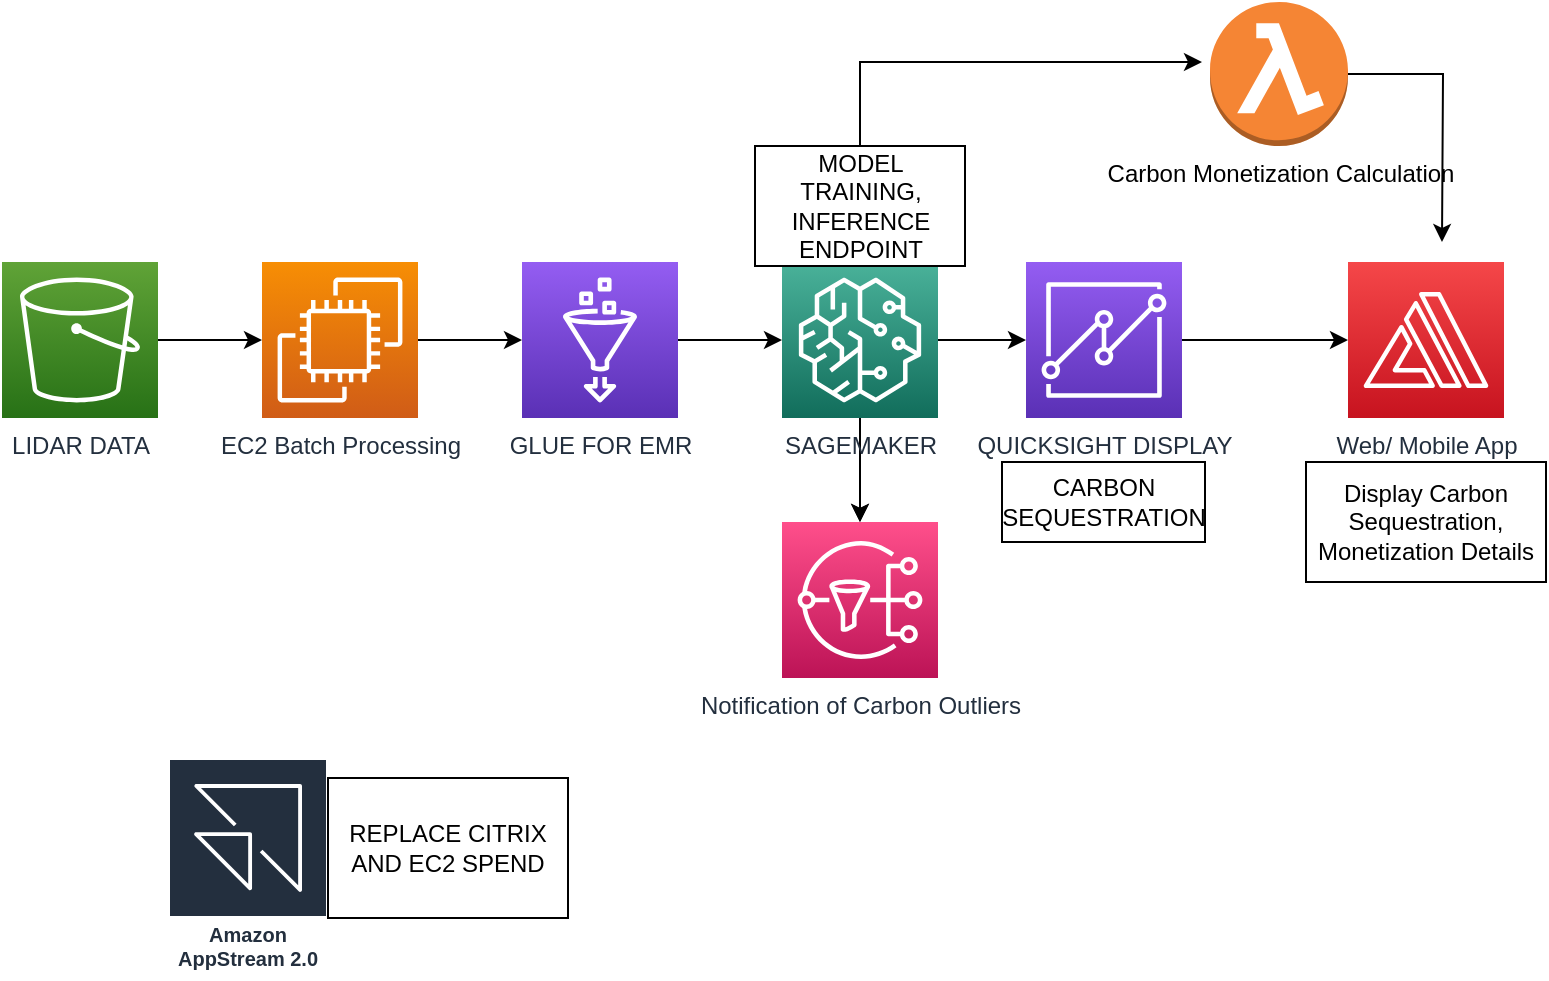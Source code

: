 <mxfile version="21.6.9" type="github">
  <diagram name="Page-1" id="3hKNQH16sDU-0gm0L-F4">
    <mxGraphModel dx="1422" dy="1846" grid="1" gridSize="10" guides="1" tooltips="1" connect="1" arrows="1" fold="1" page="1" pageScale="1" pageWidth="850" pageHeight="1100" math="0" shadow="0">
      <root>
        <mxCell id="0" />
        <mxCell id="1" parent="0" />
        <mxCell id="GoPTcIEP5sC7jVwRkHzK-3" value="" style="edgeStyle=orthogonalEdgeStyle;rounded=0;orthogonalLoop=1;jettySize=auto;html=1;" edge="1" parent="1" source="sll2KaKlqQ9lJeDoCoRf-1" target="GoPTcIEP5sC7jVwRkHzK-1">
          <mxGeometry relative="1" as="geometry" />
        </mxCell>
        <mxCell id="sll2KaKlqQ9lJeDoCoRf-1" value="LIDAR DATA" style="sketch=0;points=[[0,0,0],[0.25,0,0],[0.5,0,0],[0.75,0,0],[1,0,0],[0,1,0],[0.25,1,0],[0.5,1,0],[0.75,1,0],[1,1,0],[0,0.25,0],[0,0.5,0],[0,0.75,0],[1,0.25,0],[1,0.5,0],[1,0.75,0]];outlineConnect=0;fontColor=#232F3E;gradientColor=#60A337;gradientDirection=north;fillColor=#277116;strokeColor=#ffffff;dashed=0;verticalLabelPosition=bottom;verticalAlign=top;align=center;html=1;fontSize=12;fontStyle=0;aspect=fixed;shape=mxgraph.aws4.resourceIcon;resIcon=mxgraph.aws4.s3;" parent="1" vertex="1">
          <mxGeometry x="40" y="100" width="78" height="78" as="geometry" />
        </mxCell>
        <mxCell id="sll2KaKlqQ9lJeDoCoRf-10" style="edgeStyle=orthogonalEdgeStyle;rounded=0;orthogonalLoop=1;jettySize=auto;html=1;" parent="1" source="sll2KaKlqQ9lJeDoCoRf-2" target="sll2KaKlqQ9lJeDoCoRf-4" edge="1">
          <mxGeometry relative="1" as="geometry" />
        </mxCell>
        <mxCell id="sll2KaKlqQ9lJeDoCoRf-2" value="GLUE FOR EMR" style="sketch=0;points=[[0,0,0],[0.25,0,0],[0.5,0,0],[0.75,0,0],[1,0,0],[0,1,0],[0.25,1,0],[0.5,1,0],[0.75,1,0],[1,1,0],[0,0.25,0],[0,0.5,0],[0,0.75,0],[1,0.25,0],[1,0.5,0],[1,0.75,0]];outlineConnect=0;fontColor=#232F3E;gradientColor=#945DF2;gradientDirection=north;fillColor=#5A30B5;strokeColor=#ffffff;dashed=0;verticalLabelPosition=bottom;verticalAlign=top;align=center;html=1;fontSize=12;fontStyle=0;aspect=fixed;shape=mxgraph.aws4.resourceIcon;resIcon=mxgraph.aws4.glue;" parent="1" vertex="1">
          <mxGeometry x="300" y="100" width="78" height="78" as="geometry" />
        </mxCell>
        <mxCell id="GoPTcIEP5sC7jVwRkHzK-9" value="" style="edgeStyle=orthogonalEdgeStyle;rounded=0;orthogonalLoop=1;jettySize=auto;html=1;" edge="1" parent="1" source="sll2KaKlqQ9lJeDoCoRf-3" target="sll2KaKlqQ9lJeDoCoRf-5">
          <mxGeometry relative="1" as="geometry" />
        </mxCell>
        <mxCell id="sll2KaKlqQ9lJeDoCoRf-3" value="QUICKSIGHT DISPLAY" style="sketch=0;points=[[0,0,0],[0.25,0,0],[0.5,0,0],[0.75,0,0],[1,0,0],[0,1,0],[0.25,1,0],[0.5,1,0],[0.75,1,0],[1,1,0],[0,0.25,0],[0,0.5,0],[0,0.75,0],[1,0.25,0],[1,0.5,0],[1,0.75,0]];outlineConnect=0;fontColor=#232F3E;gradientColor=#945DF2;gradientDirection=north;fillColor=#5A30B5;strokeColor=#ffffff;dashed=0;verticalLabelPosition=bottom;verticalAlign=top;align=center;html=1;fontSize=12;fontStyle=0;aspect=fixed;shape=mxgraph.aws4.resourceIcon;resIcon=mxgraph.aws4.quicksight;" parent="1" vertex="1">
          <mxGeometry x="552" y="100" width="78" height="78" as="geometry" />
        </mxCell>
        <mxCell id="GoPTcIEP5sC7jVwRkHzK-6" value="" style="edgeStyle=orthogonalEdgeStyle;rounded=0;orthogonalLoop=1;jettySize=auto;html=1;" edge="1" parent="1" source="sll2KaKlqQ9lJeDoCoRf-4" target="GoPTcIEP5sC7jVwRkHzK-2">
          <mxGeometry relative="1" as="geometry" />
        </mxCell>
        <mxCell id="GoPTcIEP5sC7jVwRkHzK-8" value="" style="edgeStyle=orthogonalEdgeStyle;rounded=0;orthogonalLoop=1;jettySize=auto;html=1;" edge="1" parent="1" source="sll2KaKlqQ9lJeDoCoRf-4" target="GoPTcIEP5sC7jVwRkHzK-2">
          <mxGeometry relative="1" as="geometry" />
        </mxCell>
        <mxCell id="GoPTcIEP5sC7jVwRkHzK-11" style="edgeStyle=orthogonalEdgeStyle;rounded=0;orthogonalLoop=1;jettySize=auto;html=1;entryX=0;entryY=0.5;entryDx=0;entryDy=0;entryPerimeter=0;" edge="1" parent="1" source="sll2KaKlqQ9lJeDoCoRf-4" target="sll2KaKlqQ9lJeDoCoRf-3">
          <mxGeometry relative="1" as="geometry" />
        </mxCell>
        <mxCell id="GoPTcIEP5sC7jVwRkHzK-15" style="edgeStyle=orthogonalEdgeStyle;rounded=0;orthogonalLoop=1;jettySize=auto;html=1;" edge="1" parent="1" source="sll2KaKlqQ9lJeDoCoRf-4">
          <mxGeometry relative="1" as="geometry">
            <mxPoint x="640" as="targetPoint" />
            <Array as="points">
              <mxPoint x="469" />
            </Array>
          </mxGeometry>
        </mxCell>
        <mxCell id="sll2KaKlqQ9lJeDoCoRf-4" value="SAGEMAKER" style="sketch=0;points=[[0,0,0],[0.25,0,0],[0.5,0,0],[0.75,0,0],[1,0,0],[0,1,0],[0.25,1,0],[0.5,1,0],[0.75,1,0],[1,1,0],[0,0.25,0],[0,0.5,0],[0,0.75,0],[1,0.25,0],[1,0.5,0],[1,0.75,0]];outlineConnect=0;fontColor=#232F3E;gradientColor=#4AB29A;gradientDirection=north;fillColor=#116D5B;strokeColor=#ffffff;dashed=0;verticalLabelPosition=bottom;verticalAlign=top;align=center;html=1;fontSize=12;fontStyle=0;aspect=fixed;shape=mxgraph.aws4.resourceIcon;resIcon=mxgraph.aws4.sagemaker;" parent="1" vertex="1">
          <mxGeometry x="430" y="100" width="78" height="78" as="geometry" />
        </mxCell>
        <mxCell id="sll2KaKlqQ9lJeDoCoRf-5" value="Web/ Mobile App" style="sketch=0;points=[[0,0,0],[0.25,0,0],[0.5,0,0],[0.75,0,0],[1,0,0],[0,1,0],[0.25,1,0],[0.5,1,0],[0.75,1,0],[1,1,0],[0,0.25,0],[0,0.5,0],[0,0.75,0],[1,0.25,0],[1,0.5,0],[1,0.75,0]];outlineConnect=0;fontColor=#232F3E;gradientColor=#F54749;gradientDirection=north;fillColor=#C7131F;strokeColor=#ffffff;dashed=0;verticalLabelPosition=bottom;verticalAlign=top;align=center;html=1;fontSize=12;fontStyle=0;aspect=fixed;shape=mxgraph.aws4.resourceIcon;resIcon=mxgraph.aws4.amplify;" parent="1" vertex="1">
          <mxGeometry x="713" y="100" width="78" height="78" as="geometry" />
        </mxCell>
        <mxCell id="sll2KaKlqQ9lJeDoCoRf-14" value="Amazon AppStream 2.0" style="sketch=0;outlineConnect=0;fontColor=#232F3E;gradientColor=none;strokeColor=#ffffff;fillColor=#232F3E;dashed=0;verticalLabelPosition=middle;verticalAlign=bottom;align=center;html=1;whiteSpace=wrap;fontSize=10;fontStyle=1;spacing=3;shape=mxgraph.aws4.productIcon;prIcon=mxgraph.aws4.appstream_20;" parent="1" vertex="1">
          <mxGeometry x="123" y="348" width="80" height="110" as="geometry" />
        </mxCell>
        <mxCell id="sll2KaKlqQ9lJeDoCoRf-15" value="REPLACE CITRIX AND EC2 SPEND" style="rounded=0;whiteSpace=wrap;html=1;" parent="1" vertex="1">
          <mxGeometry x="203" y="358" width="120" height="70" as="geometry" />
        </mxCell>
        <mxCell id="GoPTcIEP5sC7jVwRkHzK-4" value="" style="edgeStyle=orthogonalEdgeStyle;rounded=0;orthogonalLoop=1;jettySize=auto;html=1;" edge="1" parent="1" source="GoPTcIEP5sC7jVwRkHzK-1" target="sll2KaKlqQ9lJeDoCoRf-2">
          <mxGeometry relative="1" as="geometry" />
        </mxCell>
        <mxCell id="GoPTcIEP5sC7jVwRkHzK-1" value="EC2 Batch Processing" style="sketch=0;points=[[0,0,0],[0.25,0,0],[0.5,0,0],[0.75,0,0],[1,0,0],[0,1,0],[0.25,1,0],[0.5,1,0],[0.75,1,0],[1,1,0],[0,0.25,0],[0,0.5,0],[0,0.75,0],[1,0.25,0],[1,0.5,0],[1,0.75,0]];outlineConnect=0;fontColor=#232F3E;gradientColor=#F78E04;gradientDirection=north;fillColor=#D05C17;strokeColor=#ffffff;dashed=0;verticalLabelPosition=bottom;verticalAlign=top;align=center;html=1;fontSize=12;fontStyle=0;aspect=fixed;shape=mxgraph.aws4.resourceIcon;resIcon=mxgraph.aws4.ec2;" vertex="1" parent="1">
          <mxGeometry x="170" y="100" width="78" height="78" as="geometry" />
        </mxCell>
        <mxCell id="GoPTcIEP5sC7jVwRkHzK-2" value="Notification of Carbon Outliers" style="sketch=0;points=[[0,0,0],[0.25,0,0],[0.5,0,0],[0.75,0,0],[1,0,0],[0,1,0],[0.25,1,0],[0.5,1,0],[0.75,1,0],[1,1,0],[0,0.25,0],[0,0.5,0],[0,0.75,0],[1,0.25,0],[1,0.5,0],[1,0.75,0]];outlineConnect=0;fontColor=#232F3E;gradientColor=#FF4F8B;gradientDirection=north;fillColor=#BC1356;strokeColor=#ffffff;dashed=0;verticalLabelPosition=bottom;verticalAlign=top;align=center;html=1;fontSize=12;fontStyle=0;aspect=fixed;shape=mxgraph.aws4.resourceIcon;resIcon=mxgraph.aws4.sns;" vertex="1" parent="1">
          <mxGeometry x="430" y="230" width="78" height="78" as="geometry" />
        </mxCell>
        <mxCell id="GoPTcIEP5sC7jVwRkHzK-12" value="MODEL TRAINING, INFERENCE ENDPOINT" style="rounded=0;whiteSpace=wrap;html=1;" vertex="1" parent="1">
          <mxGeometry x="416.5" y="42" width="105" height="60" as="geometry" />
        </mxCell>
        <mxCell id="GoPTcIEP5sC7jVwRkHzK-16" style="edgeStyle=orthogonalEdgeStyle;rounded=0;orthogonalLoop=1;jettySize=auto;html=1;" edge="1" parent="1" source="GoPTcIEP5sC7jVwRkHzK-13">
          <mxGeometry relative="1" as="geometry">
            <mxPoint x="760" y="90" as="targetPoint" />
          </mxGeometry>
        </mxCell>
        <mxCell id="GoPTcIEP5sC7jVwRkHzK-13" value="Carbon Monetization Calculation" style="outlineConnect=0;dashed=0;verticalLabelPosition=bottom;verticalAlign=top;align=center;html=1;shape=mxgraph.aws3.lambda_function;fillColor=#F58534;gradientColor=none;" vertex="1" parent="1">
          <mxGeometry x="644" y="-30" width="69" height="72" as="geometry" />
        </mxCell>
        <mxCell id="GoPTcIEP5sC7jVwRkHzK-17" value="CARBON SEQUESTRATION" style="rounded=0;whiteSpace=wrap;html=1;" vertex="1" parent="1">
          <mxGeometry x="540" y="200" width="101.5" height="40" as="geometry" />
        </mxCell>
        <mxCell id="GoPTcIEP5sC7jVwRkHzK-18" value="Display Carbon Sequestration, Monetization Details" style="rounded=0;whiteSpace=wrap;html=1;" vertex="1" parent="1">
          <mxGeometry x="692" y="200" width="120" height="60" as="geometry" />
        </mxCell>
      </root>
    </mxGraphModel>
  </diagram>
</mxfile>
